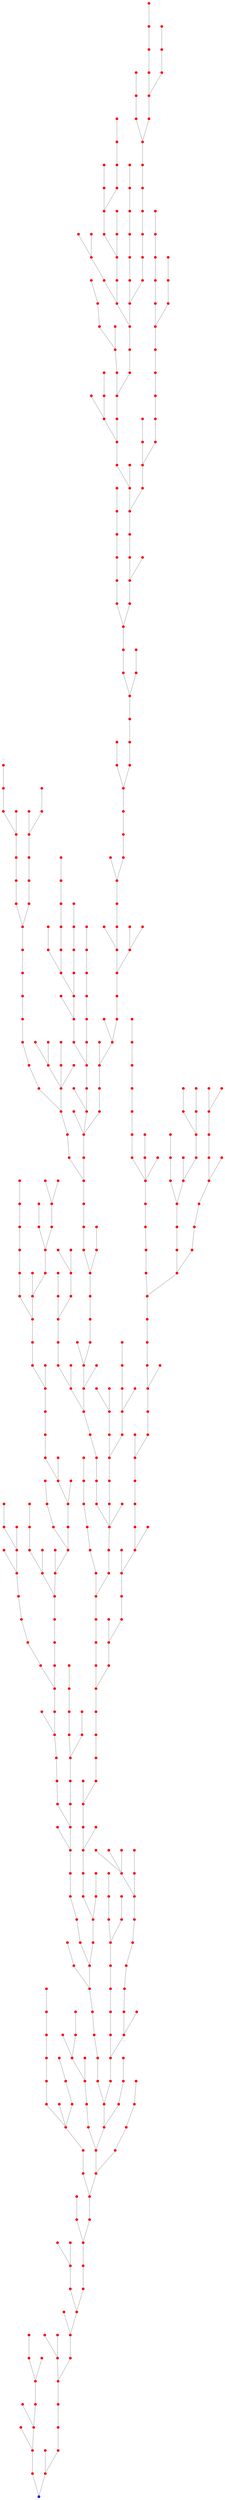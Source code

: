 graph {
	0 [color=blue pos="0.3517274684859548,0.2370518096036638!" shape=point]
	93 [color=red pos="0.3364399289955058,0.12122778451258309!" shape=point]
	93 -- 0 [color=gray]
	101 [color=red pos="0.2247678957211079,0.14613254252825936!" shape=point]
	101 -- 93 [color=gray]
	217 [color=red pos="0.17575332945687272,0.06749694953985985!" shape=point]
	217 -- 101 [color=gray]
	23 [color=red pos="0.39708545695414754,0.3644792357490818!" shape=point]
	23 -- 0 [color=gray]
	234 [color=red pos="0.37708953736210393,0.3899106855145922!" shape=point]
	234 -- 23 [color=gray]
	446 [color=red pos="0.12003749957627674,0.238089115691142!" shape=point]
	446 -- 101 [color=gray]
	395 [color=red pos="0.05536001708367788,0.19410462911757342!" shape=point]
	395 -- 446 [color=gray]
	342 [color=red pos="0.18892816996057915,0.37964244073664544!" shape=point]
	342 -- 446 [color=gray]
	248 [color=red pos="0.21258994951056387,0.4858123360033808!" shape=point]
	248 -- 342 [color=gray]
	372 [color=red pos="0.14407145899465013,0.504947808208577!" shape=point]
	372 -- 248 [color=gray]
	256 [color=red pos="0.14525611605672717,0.5550135884003704!" shape=point]
	256 -- 372 [color=gray]
	373 [color=red pos="0.3605927266331084,0.5515253277165035!" shape=point]
	373 -- 248 [color=gray]
	419 [color=red pos="0.54725016716006,0.30037968207886223!" shape=point]
	419 -- 23 [color=gray]
	404 [color=red pos="0.5382002620807604,0.21784152949002067!" shape=point]
	404 -- 419 [color=gray]
	498 [color=red pos="0.6469067383341338,0.16879053789408482!" shape=point]
	498 -- 404 [color=gray]
	301 [color=red pos="0.7566018873853939,0.2026244973805631!" shape=point]
	301 -- 498 [color=gray]
	296 [color=red pos="0.796226775809358,0.12248265157569938!" shape=point]
	296 -- 301 [color=gray]
	114 [color=red pos="0.7308416264576207,0.030951313523901458!" shape=point]
	114 -- 296 [color=gray]
	142 [color=red pos="0.8155505901593667,0.3632742655945198!" shape=point]
	142 -- 301 [color=gray]
	331 [color=red pos="0.9370432394892849,0.3628875560557363!" shape=point]
	331 -- 142 [color=gray]
	392 [color=red pos="1.0187083869312108,0.3292794508381154!" shape=point]
	392 -- 331 [color=gray]
	218 [color=red pos="0.915725264581905,0.5510272159600218!" shape=point]
	218 -- 331 [color=gray]
	159 [color=red pos="0.8228776773498763,0.6141235730712715!" shape=point]
	159 -- 218 [color=gray]
	421 [color=red pos="1.0593032383402625,0.5553579930034322!" shape=point]
	421 -- 218 [color=gray]
	228 [color=red pos="0.6734494806335602,0.5652863398580608!" shape=point]
	228 -- 159 [color=gray]
	75 [color=red pos="0.6628690916610829,0.48959713861706433!" shape=point]
	75 -- 228 [color=gray]
	313 [color=red pos="0.5600784491768067,0.5902159072833131!" shape=point]
	313 -- 228 [color=gray]
	192 [color=red pos="0.9660322695530303,0.032163845373251565!" shape=point]
	192 -- 296 [color=gray]
	118 [color=red pos="1.1201704221707751,0.7465945459151873!" shape=point]
	118 -- 421 [color=gray]
	325 [color=red pos="1.1283738656921232,0.7672535291868812!" shape=point]
	325 -- 118 [color=gray]
	306 [color=red pos="1.0603425313825663,0.7951557893364001!" shape=point]
	306 -- 325 [color=gray]
	161 [color=red pos="1.0431134897343877,0.9541250097962597!" shape=point]
	161 -- 306 [color=gray]
	136 [color=red pos="1.287696711351355,0.7200303820785083!" shape=point]
	136 -- 325 [color=gray]
	209 [color=red pos="1.4267829752173222,0.6535658236723063!" shape=point]
	209 -- 136 [color=gray]
	149 [color=red pos="1.2902731301880155,0.5456828321594291!" shape=point]
	149 -- 209 [color=gray]
	247 [color=red pos="1.4006280141283916,0.47131410570717636!" shape=point]
	247 -- 149 [color=gray]
	195 [color=red pos="1.3883739816983502,0.3785242534227504!" shape=point]
	195 -- 247 [color=gray]
	45 [color=red pos="1.4424147826681395,0.36249838686243807!" shape=point]
	45 -- 195 [color=gray]
	213 [color=red pos="1.462527260369904,0.3290588958091094!" shape=point]
	213 -- 45 [color=gray]
	315 [color=red pos="1.3288933873482653,0.39719087943451736!" shape=point]
	315 -- 195 [color=gray]
	294 [color=red pos="1.368636253948877,0.27125074095346235!" shape=point]
	294 -- 195 [color=gray]
	362 [color=red pos="1.3669574514777132,0.163620150290825!" shape=point]
	362 -- 294 [color=gray]
	128 [color=red pos="1.2478451217435964,0.15927204449794274!" shape=point]
	128 -- 362 [color=gray]
	238 [color=red pos="1.5371525528802454,0.8024504919125799!" shape=point]
	238 -- 209 [color=gray]
	189 [color=red pos="1.5886962766126684,0.9360878359505129!" shape=point]
	189 -- 238 [color=gray]
	380 [color=red pos="1.64223865800508,0.6616449285155217!" shape=point]
	380 -- 238 [color=gray]
	31 [color=red pos="1.8110120938442624,0.6946472283885528!" shape=point]
	31 -- 380 [color=gray]
	198 [color=red pos="1.9543372557566863,0.7239770872526234!" shape=point]
	198 -- 31 [color=gray]
	360 [color=red pos="2.0745428621489843,0.789005336914296!" shape=point]
	360 -- 198 [color=gray]
	40 [color=red pos="1.4173117284551844,1.002301060517032!" shape=point]
	40 -- 189 [color=gray]
	49 [color=red pos="1.36575469892201,1.0320409289193577!" shape=point]
	49 -- 40 [color=gray]
	426 [color=red pos="1.297339313392118,1.1066310038197509!" shape=point]
	426 -- 49 [color=gray]
	240 [color=red pos="1.371456265738845,1.205781445795231!" shape=point]
	240 -- 426 [color=gray]
	204 [color=red pos="1.3879560116753393,1.2700549561996075!" shape=point]
	204 -- 240 [color=gray]
	414 [color=red pos="1.445238892794551,1.1981684270596218!" shape=point]
	414 -- 240 [color=gray]
	38 [color=red pos="1.4189606687781264,1.1485300958937366!" shape=point]
	38 -- 414 [color=gray]
	284 [color=red pos="1.1387677881491225,1.1636807412817687!" shape=point]
	284 -- 426 [color=gray]
	156 [color=red pos="1.7434546450759676,1.0495600462250168!" shape=point]
	156 -- 189 [color=gray]
	443 [color=red pos="1.7236210954502424,1.2324431892680692!" shape=point]
	443 -- 156 [color=gray]
	65 [color=red pos="1.6626562731570815,1.303586452882298!" shape=point]
	65 -- 443 [color=gray]
	20 [color=red pos="1.634804000791152,1.4590511744475334!" shape=point]
	20 -- 65 [color=gray]
	487 [color=red pos="1.6386285615527472,1.6131927005054494!" shape=point]
	487 -- 20 [color=gray]
	103 [color=red pos="1.661980986572714,1.7871637464543126!" shape=point]
	103 -- 487 [color=gray]
	454 [color=red pos="1.6761799863357787,1.8556278545115816!" shape=point]
	454 -- 103 [color=gray]
	494 [color=red pos="1.6791941823189718,1.8816046672432667!" shape=point]
	494 -- 454 [color=gray]
	459 [color=red pos="1.7705394312886007,1.8991868937245342!" shape=point]
	459 -- 494 [color=gray]
	336 [color=red pos="1.5655127591005331,1.8609032009005078!" shape=point]
	336 -- 454 [color=gray]
	95 [color=red pos="1.5052126208952403,1.860297492481155!" shape=point]
	95 -- 336 [color=gray]
	436 [color=red pos="1.4474057400896663,1.8113454662714665!" shape=point]
	436 -- 95 [color=gray]
	329 [color=red pos="1.559595960945587,1.9397253099743255!" shape=point]
	329 -- 336 [color=gray]
	343 [color=red pos="1.5543829172392822,2.018373524776858!" shape=point]
	343 -- 329 [color=gray]
	1 [color=red pos="1.5792302982803048,2.03276057675794!" shape=point]
	1 -- 343 [color=gray]
	90 [color=red pos="1.6123061571559067,2.07735378322896!" shape=point]
	90 -- 1 [color=gray]
	286 [color=red pos="1.7004618107135294,2.1032893217225586!" shape=point]
	286 -- 90 [color=gray]
	468 [color=red pos="1.6646883544798081,2.1665798164134067!" shape=point]
	468 -- 286 [color=gray]
	120 [color=red pos="1.7531596707138606,2.017232288831509!" shape=point]
	120 -- 286 [color=gray]
	430 [color=red pos="1.4472848323626106,1.9920836972215548!" shape=point]
	430 -- 343 [color=gray]
	368 [color=red pos="1.7830878879772043,2.2433620007965542!" shape=point]
	368 -- 468 [color=gray]
	151 [color=red pos="1.8019492683126863,2.2402482749060124!" shape=point]
	151 -- 368 [color=gray]
	12 [color=red pos="1.8045623207651729,2.341246391093221!" shape=point]
	12 -- 368 [color=gray]
	384 [color=red pos="1.83674935713214,2.3668201550120798!" shape=point]
	384 -- 12 [color=gray]
	13 [color=red pos="1.873079155726876,2.409614321984688!" shape=point]
	13 -- 384 [color=gray]
	4 [color=red pos="1.923145397673883,2.530589422005748!" shape=point]
	4 -- 13 [color=gray]
	463 [color=red pos="1.8989538135083506,2.661289565322522!" shape=point]
	463 -- 4 [color=gray]
	350 [color=red pos="1.998509438141053,2.642535894418009!" shape=point]
	350 -- 463 [color=gray]
	187 [color=red pos="2.019238309888578,2.708602539624004!" shape=point]
	187 -- 350 [color=gray]
	184 [color=red pos="2.0557944185738997,2.6972723705622688!" shape=point]
	184 -- 187 [color=gray]
	351 [color=red pos="1.8074924149388587,2.724110711901131!" shape=point]
	351 -- 463 [color=gray]
	302 [color=red pos="1.6962185812947728,2.738004692168922!" shape=point]
	302 -- 351 [color=gray]
	458 [color=red pos="2.193313921422934,2.7554290085183197!" shape=point]
	458 -- 184 [color=gray]
	100 [color=red pos="2.2669788467843865,2.7700729275143328!" shape=point]
	100 -- 458 [color=gray]
	166 [color=red pos="2.381716550266714,2.751492884134849!" shape=point]
	166 -- 100 [color=gray]
	26 [color=red pos="2.4253021635965557,2.684575972583307!" shape=point]
	26 -- 166 [color=gray]
	262 [color=red pos="2.423729583426504,2.62999218052147!" shape=point]
	262 -- 26 [color=gray]
	211 [color=red pos="2.3578424760120633,2.638653041660318!" shape=point]
	211 -- 262 [color=gray]
	288 [color=red pos="1.3210937493925532,2.097965717550397!" shape=point]
	288 -- 430 [color=gray]
	332 [color=red pos="2.295434140455717,2.4844058554456!" shape=point]
	332 -- 211 [color=gray]
	163 [color=red pos="1.357605144457826,1.6659262864261617!" shape=point]
	163 -- 436 [color=gray]
	59 [color=red pos="1.3160326809826652,1.64316093695341!" shape=point]
	59 -- 163 [color=gray]
	324 [color=red pos="1.17570618687169,1.728936786292547!" shape=point]
	324 -- 59 [color=gray]
	318 [color=red pos="1.2164637522232864,1.8127950873719194!" shape=point]
	318 -- 324 [color=gray]
	278 [color=red pos="1.0404835055002097,1.767847230457277!" shape=point]
	278 -- 324 [color=gray]
	183 [color=red pos="0.964614827289481,1.8855320547038272!" shape=point]
	183 -- 278 [color=gray]
	314 [color=red pos="0.9806920343396652,2.0352849083611226!" shape=point]
	314 -- 183 [color=gray]
	356 [color=red pos="0.9711176323986948,2.06493189258366!" shape=point]
	356 -- 314 [color=gray]
	29 [color=red pos="1.0448243320631514,2.178714013566558!" shape=point]
	29 -- 356 [color=gray]
	465 [color=red pos="1.1106241919642468,2.1780142271472958!" shape=point]
	465 -- 29 [color=gray]
	496 [color=red pos="1.014301524171385,2.267150488602365!" shape=point]
	496 -- 29 [color=gray]
	99 [color=red pos="0.9294719087885057,2.301073754372527!" shape=point]
	99 -- 496 [color=gray]
	155 [color=red pos="0.9821427695541756,2.384501791513796!" shape=point]
	155 -- 99 [color=gray]
	467 [color=red pos="1.011900697885872,2.4462641287966433!" shape=point]
	467 -- 155 [color=gray]
	406 [color=red pos="0.9045597570426649,1.6878296182538963!" shape=point]
	406 -- 278 [color=gray]
	16 [color=red pos="0.8901248921188647,1.5527487381377658!" shape=point]
	16 -- 406 [color=gray]
	358 [color=red pos="0.9342976192599832,1.3945836649117753!" shape=point]
	358 -- 16 [color=gray]
	58 [color=red pos="1.0064344398018799,1.429822365103826!" shape=point]
	58 -- 358 [color=gray]
	273 [color=red pos="1.0898493581410915,1.4624229913033675!" shape=point]
	273 -- 58 [color=gray]
	304 [color=red pos="1.1968399400240073,1.4960703746043889!" shape=point]
	304 -- 273 [color=gray]
	81 [color=red pos="1.23972798697843,1.4126508404586353!" shape=point]
	81 -- 304 [color=gray]
	110 [color=red pos="2.1129950010299456,2.9070965554691655!" shape=point]
	110 -- 458 [color=gray]
	50 [color=red pos="2.1021857979311642,2.9094151966289927!" shape=point]
	50 -- 110 [color=gray]
	125 [color=red pos="2.023473541014468,2.970617896457712!" shape=point]
	125 -- 50 [color=gray]
	277 [color=red pos="2.0524564015945903,3.0245165996339263!" shape=point]
	277 -- 125 [color=gray]
	55 [color=red pos="1.9591944292931087,3.0069648736566505!" shape=point]
	55 -- 125 [color=gray]
	319 [color=red pos="1.9302347628477072,3.0787114806921205!" shape=point]
	319 -- 55 [color=gray]
	162 [color=red pos="1.965509522489906,2.8880998648838605!" shape=point]
	162 -- 125 [color=gray]
	347 [color=red pos="2.1460408752776226,3.110944040782566!" shape=point]
	347 -- 277 [color=gray]
	229 [color=red pos="1.8247026891649338,3.1693834488263914!" shape=point]
	229 -- 319 [color=gray]
	252 [color=red pos="1.8584310147513121,3.2042818673999327!" shape=point]
	252 -- 229 [color=gray]
	431 [color=red pos="1.782769771239677,3.2292094729949876!" shape=point]
	431 -- 229 [color=gray]
	52 [color=red pos="1.867419088248564,3.291106611949424!" shape=point]
	52 -- 252 [color=gray]
	160 [color=red pos="1.9453558053115048,3.250873740160867!" shape=point]
	160 -- 52 [color=gray]
	377 [color=red pos="1.6485409005914575,3.1971928078745293!" shape=point]
	377 -- 431 [color=gray]
	357 [color=red pos="1.6222825873971076,3.2918257277253105!" shape=point]
	357 -- 377 [color=gray]
	258 [color=red pos="1.6509344498294931,3.0368885994226034!" shape=point]
	258 -- 377 [color=gray]
	397 [color=red pos="1.5779354004612083,2.865419654308521!" shape=point]
	397 -- 302 [color=gray]
	488 [color=red pos="1.4468379871882466,3.3195774216661413!" shape=point]
	488 -- 357 [color=gray]
	398 [color=red pos="1.6256440866125628,2.572391853495612!" shape=point]
	398 -- 302 [color=gray]
	249 [color=red pos="1.5042187826312947,2.6751906033291126!" shape=point]
	249 -- 398 [color=gray]
	197 [color=red pos="1.4893156036563986,2.684329128684958!" shape=point]
	197 -- 249 [color=gray]
	148 [color=red pos="1.4911459847032367,2.7000777055050875!" shape=point]
	148 -- 197 [color=gray]
	263 [color=red pos="1.3867948675924673,2.666242508375564!" shape=point]
	263 -- 197 [color=gray]
	378 [color=red pos="1.27502053239557,2.7209207448164587!" shape=point]
	378 -- 263 [color=gray]
	293 [color=red pos="1.2505879616555404,2.8331428432944894!" shape=point]
	293 -- 378 [color=gray]
	312 [color=red pos="1.1754974840830124,2.8865442938126504!" shape=point]
	312 -- 293 [color=gray]
	409 [color=red pos="1.158314890773089,2.949424874110039!" shape=point]
	409 -- 312 [color=gray]
	205 [color=red pos="1.086549115578706,2.9239672924407953!" shape=point]
	205 -- 409 [color=gray]
	290 [color=red pos="1.0733977971912747,3.100623278946377!" shape=point]
	290 -- 409 [color=gray]
	227 [color=red pos="1.1187586515421923,3.2416493948704264!" shape=point]
	227 -- 290 [color=gray]
	141 [color=red pos="1.1276500045254707,3.3108514085940692!" shape=point]
	141 -- 227 [color=gray]
	367 [color=red pos="1.0633966740627931,3.363566329551918!" shape=point]
	367 -- 141 [color=gray]
	492 [color=red pos="1.2135030048158373,3.2692882088844213!" shape=point]
	492 -- 141 [color=gray]
	132 [color=red pos="0.9324781627774641,3.3896241846616237!" shape=point]
	132 -- 367 [color=gray]
	401 [color=red pos="0.8812892933905974,3.364376567068923!" shape=point]
	401 -- 132 [color=gray]
	48 [color=red pos="0.7862885147093364,3.391589507623732!" shape=point]
	48 -- 401 [color=gray]
	374 [color=red pos="0.7359608121229759,3.2412148583379143!" shape=point]
	374 -- 48 [color=gray]
	275 [color=red pos="0.6879585945086788,3.1174258416635694!" shape=point]
	275 -- 374 [color=gray]
	177 [color=red pos="0.5917513726215962,3.123162426306135!" shape=point]
	177 -- 275 [color=gray]
	322 [color=red pos="0.7202855331992875,3.547476055415948!" shape=point]
	322 -- 48 [color=gray]
	96 [color=red pos="0.6296592846766242,3.6981681619657216!" shape=point]
	96 -- 322 [color=gray]
	382 [color=red pos="0.6333806163533855,3.7744438566466987!" shape=point]
	382 -- 96 [color=gray]
	41 [color=red pos="0.6712445501465902,3.865914036757357!" shape=point]
	41 -- 382 [color=gray]
	35 [color=red pos="0.7535508784752771,3.948169502995995!" shape=point]
	35 -- 41 [color=gray]
	123 [color=red pos="0.8381506670323495,3.899471124536864!" shape=point]
	123 -- 35 [color=gray]
	311 [color=red pos="0.5586992012721637,3.940479359537065!" shape=point]
	311 -- 41 [color=gray]
	477 [color=red pos="0.6245564499535199,3.995645727047986!" shape=point]
	477 -- 311 [color=gray]
	37 [color=red pos="0.4582946387000808,3.243508093673599!" shape=point]
	37 -- 177 [color=gray]
	8 [color=red pos="0.3757996949662692,3.313151112382612!" shape=point]
	8 -- 37 [color=gray]
	245 [color=red pos="0.35105774145591706,3.2068779192112107!" shape=point]
	245 -- 8 [color=gray]
	87 [color=red pos="0.3014100588080004,3.4421778840790442!" shape=point]
	87 -- 8 [color=gray]
	6 [color=red pos="0.40610075414151314,3.0517814511703056!" shape=point]
	6 -- 245 [color=gray]
	126 [color=red pos="0.13775638082067276,3.4192867973379286!" shape=point]
	126 -- 87 [color=gray]
	152 [color=red pos="0.7485344957156399,2.282822527850684!" shape=point]
	152 -- 99 [color=gray]
	181 [color=red pos="0.5937982357892668,2.2478215617099924!" shape=point]
	181 -- 152 [color=gray]
	407 [color=red pos="0.47365190954520653,2.172991246033786!" shape=point]
	407 -- 181 [color=gray]
	212 [color=red pos="0.4410184315115262,2.1639983956336857!" shape=point]
	212 -- 407 [color=gray]
	438 [color=red pos="0.40677095272397645,2.1708686418530436!" shape=point]
	438 -- 212 [color=gray]
	208 [color=red pos="0.3847700778515897,2.253268367206556!" shape=point]
	208 -- 438 [color=gray]
	417 [color=red pos="0.38886663712982905,2.336722152308496!" shape=point]
	417 -- 208 [color=gray]
	239 [color=red pos="0.31161605388795666,2.3838063297035803!" shape=point]
	239 -- 417 [color=gray]
	214 [color=red pos="0.40822444694951887,2.0590464588397266!" shape=point]
	214 -- 212 [color=gray]
	291 [color=red pos="0.46217828278330897,2.0207883088763814!" shape=point]
	291 -- 214 [color=gray]
	237 [color=red pos="0.2650851995026162,2.1708294071642293!" shape=point]
	237 -- 438 [color=gray]
	280 [color=red pos="0.2746172858785303,1.98835440614911!" shape=point]
	280 -- 214 [color=gray]
	489 [color=red pos="0.25841225563343073,2.017188869025141!" shape=point]
	489 -- 280 [color=gray]
	464 [color=red pos="0.1577369624541709,2.030925784474125!" shape=point]
	464 -- 489 [color=gray]
	375 [color=red pos="0.09810101989940678,2.117237020829128!" shape=point]
	375 -- 464 [color=gray]
	42 [color=red pos="0.32182101490913695,1.8653152391094054!" shape=point]
	42 -- 280 [color=gray]
	386 [color=red pos="0.49026510251008126,1.8298382563649458!" shape=point]
	386 -- 42 [color=gray]
	242 [color=red pos="0.5904311739235069,1.8771158349170394!" shape=point]
	242 -- 386 [color=gray]
	127 [color=red pos="0.6053359721998728,1.7881683805582131!" shape=point]
	127 -- 242 [color=gray]
	316 [color=red pos="0.6178257765941373,1.6965555593907253!" shape=point]
	316 -- 127 [color=gray]
	53 [color=red pos="0.6643338578856501,1.548163548177195!" shape=point]
	53 -- 316 [color=gray]
	330 [color=red pos="0.5769461378952574,1.4071209063940757!" shape=point]
	330 -- 53 [color=gray]
	334 [color=red pos="0.4521533483658291,1.3473379861620876!" shape=point]
	334 -- 330 [color=gray]
	317 [color=red pos="0.4223098489067274,1.2697691942435818!" shape=point]
	317 -- 334 [color=gray]
	175 [color=red pos="0.34499656895732667,1.2576824290805457!" shape=point]
	175 -- 317 [color=gray]
	138 [color=red pos="0.31951941705881204,1.318494318707764!" shape=point]
	138 -- 175 [color=gray]
	143 [color=red pos="0.27521414242833186,1.4358780401603157!" shape=point]
	143 -- 138 [color=gray]
	469 [color=red pos="0.2174904426026294,1.4322065416889336!" shape=point]
	469 -- 143 [color=gray]
	447 [color=red pos="0.32236053154353206,1.1287773714234084!" shape=point]
	447 -- 175 [color=gray]
	165 [color=red pos="0.28108009491737684,1.1009085910459713!" shape=point]
	165 -- 447 [color=gray]
	33 [color=red pos="0.36227026423662245,1.056357601453167!" shape=point]
	33 -- 447 [color=gray]
	121 [color=red pos="0.37913161340267765,0.9647820545611103!" shape=point]
	121 -- 33 [color=gray]
	422 [color=red pos="0.3383925518731692,0.9410054223135749!" shape=point]
	422 -- 121 [color=gray]
	255 [color=red pos="0.21767864574724083,0.9287045082241789!" shape=point]
	255 -- 422 [color=gray]
	24 [color=red pos="0.09231105189198452,1.4853728072489378!" shape=point]
	24 -- 469 [color=gray]
	473 [color=red pos="0.03263558322480398,1.5429117201492106!" shape=point]
	473 -- 24 [color=gray]
	168 [color=red pos="0.713172629022254,1.3584019394558333!" shape=point]
	168 -- 330 [color=gray]
	193 [color=red pos="0.11687735965796664,1.6864504257167057!" shape=point]
	193 -- 473 [color=gray]
	383 [color=red pos="0.560113534991125,0.9930506722689172!" shape=point]
	383 -- 121 [color=gray]
	321 [color=red pos="0.6429690371372381,0.8915052667449457!" shape=point]
	321 -- 383 [color=gray]
	385 [color=red pos="0.5582103417439019,0.8009194215924151!" shape=point]
	385 -- 321 [color=gray]
	355 [color=red pos="0.4932273541791843,3.457669742659234!" shape=point]
	355 -- 8 [color=gray]
	135 [color=red pos="1.8983502360664692,0.9427924405810875!" shape=point]
	135 -- 156 [color=gray]
	490 [color=red pos="1.9439795956410268,1.0360990298429256!" shape=point]
	490 -- 135 [color=gray]
	3 [color=red pos="1.9848417841210901,1.0213774277176224!" shape=point]
	3 -- 490 [color=gray]
	427 [color=red pos="1.094137689614818,2.6164570838348613!" shape=point]
	427 -- 467 [color=gray]
	363 [color=red pos="1.0061435624345143,2.656546287426187!" shape=point]
	363 -- 427 [color=gray]
	289 [color=red pos="0.9717805557077561,2.680161202239911!" shape=point]
	289 -- 363 [color=gray]
	299 [color=red pos="0.8877846196876296,2.635843988904434!" shape=point]
	299 -- 289 [color=gray]
	146 [color=red pos="1.3890205580899981,3.1368015559315507!" shape=point]
	146 -- 488 [color=gray]
	429 [color=red pos="1.9565614271175544,3.462074943380197!" shape=point]
	429 -- 52 [color=gray]
	354 [color=red pos="0.749267888830973,1.9883721043105695!" shape=point]
	354 -- 242 [color=gray]
	85 [color=red pos="1.8870314279657334,1.338098889930218!" shape=point]
	85 -- 443 [color=gray]
	424 [color=red pos="2.075900353168375,1.3028632510021376!" shape=point]
	424 -- 85 [color=gray]
	461 [color=red pos="2.0946639934969444,1.1922492273889964!" shape=point]
	461 -- 424 [color=gray]
	399 [color=red pos="2.1991404706387048,1.0776637163392078!" shape=point]
	399 -- 461 [color=gray]
	111 [color=red pos="2.2017032250968236,0.9732969377883509!" shape=point]
	111 -- 399 [color=gray]
	191 [color=red pos="2.2627802670828316,0.9873849623583464!" shape=point]
	191 -- 111 [color=gray]
	139 [color=red pos="2.3399339692863506,0.9245870352807213!" shape=point]
	139 -- 191 [color=gray]
	124 [color=red pos="2.365457757898022,0.8807223566917521!" shape=point]
	124 -- 139 [color=gray]
	485 [color=red pos="2.404163765479508,0.898091650827713!" shape=point]
	485 -- 124 [color=gray]
	201 [color=red pos="2.366662268285059,0.9819252813755894!" shape=point]
	201 -- 139 [color=gray]
	379 [color=red pos="2.3285766506676704,1.0947599448310146!" shape=point]
	379 -- 201 [color=gray]
	243 [color=red pos="2.5320519685869454,0.9579249759464572!" shape=point]
	243 -- 485 [color=gray]
	466 [color=red pos="2.075555403028488,1.4933740098262582!" shape=point]
	466 -- 424 [color=gray]
	79 [color=red pos="2.0281641161055104,1.5295291853861936!" shape=point]
	79 -- 466 [color=gray]
	428 [color=red pos="1.9700172985525328,1.5562597175769732!" shape=point]
	428 -- 79 [color=gray]
	28 [color=red pos="1.8883857913233228,1.5754232947722646!" shape=point]
	28 -- 428 [color=gray]
	86 [color=red pos="1.8986511283717453,1.6260164214380453!" shape=point]
	86 -- 28 [color=gray]
	113 [color=red pos="2.164098747328481,1.4930560239389905!" shape=point]
	113 -- 466 [color=gray]
	339 [color=red pos="0.387969970393085,1.663293671819417!" shape=point]
	339 -- 386 [color=gray]
	272 [color=red pos="0.8395170474537781,0.8918722706354436!" shape=point]
	272 -- 321 [color=gray]
	167 [color=red pos="0.9392026870325325,1.1936999191105655!" shape=point]
	167 -- 358 [color=gray]
	5 [color=red pos="0.7516578835816494,1.1096120975234105!" shape=point]
	5 -- 167 [color=gray]
	475 [color=red pos="2.022554896451266,1.793961918973193!" shape=point]
	475 -- 86 [color=gray]
	491 [color=red pos="2.112329421494746,1.8762483259701077!" shape=point]
	491 -- 475 [color=gray]
	253 [color=red pos="2.1804091100839016,1.8483408585389962!" shape=point]
	253 -- 491 [color=gray]
	215 [color=red pos="2.1592160143967605,1.8056615739556618!" shape=point]
	215 -- 253 [color=gray]
	60 [color=red pos="2.2204749603344656,1.8045383077882597!" shape=point]
	60 -- 253 [color=gray]
	178 [color=red pos="2.0554376784701978,1.981012247259316!" shape=point]
	178 -- 491 [color=gray]
	271 [color=red pos="2.2059065085998695,1.9734809135069238!" shape=point]
	271 -- 253 [color=gray]
	207 [color=red pos="2.061225342216023,2.1235984057729205!" shape=point]
	207 -- 178 [color=gray]
	361 [color=red pos="1.0367998841560588,3.9815823334621543!" shape=point]
	361 -- 123 [color=gray]
	499 [color=red pos="2.199652747420873,3.3192813576999614!" shape=point]
	499 -- 347 [color=gray]
	366 [color=red pos="2.1746231554674527,3.3938824111985744!" shape=point]
	366 -- 499 [color=gray]
	7 [color=red pos="2.243244644068139,3.405721314765057!" shape=point]
	7 -- 366 [color=gray]
	199 [color=red pos="2.2286327630908915,3.498954533986291!" shape=point]
	199 -- 7 [color=gray]
	150 [color=red pos="2.223736372855676,3.5709690800438016!" shape=point]
	150 -- 199 [color=gray]
	231 [color=red pos="2.371980509329724,3.522980565402178!" shape=point]
	231 -- 199 [color=gray]
	408 [color=red pos="2.098109372881127,3.656204583735439!" shape=point]
	408 -- 150 [color=gray]
	471 [color=red pos="2.3645315455370617,3.2910644015382906!" shape=point]
	471 -- 7 [color=gray]
	402 [color=red pos="2.4620234957085856,3.3371691786050257!" shape=point]
	402 -- 471 [color=gray]
	328 [color=red pos="2.573540863953496,3.4535084188004563!" shape=point]
	328 -- 402 [color=gray]
	484 [color=red pos="2.6014492360666215,3.2174092183351433!" shape=point]
	484 -- 402 [color=gray]
	433 [color=red pos="2.6897271014553046,3.1934979866983357!" shape=point]
	433 -- 484 [color=gray]
	310 [color=red pos="2.7161573150977696,3.0984543459218745!" shape=point]
	310 -- 433 [color=gray]
	223 [color=red pos="2.726456835707351,3.0369273449120304!" shape=point]
	223 -- 310 [color=gray]
	389 [color=red pos="2.8230827047119975,3.0106009776811535!" shape=point]
	389 -- 223 [color=gray]
	134 [color=red pos="2.741906779298782,2.9048541367936416!" shape=point]
	134 -- 223 [color=gray]
	300 [color=red pos="2.6349494324840923,2.845362536442556!" shape=point]
	300 -- 134 [color=gray]
	203 [color=red pos="3.0070312425260273,3.044881171373461!" shape=point]
	203 -- 389 [color=gray]
	129 [color=red pos="3.0849433370786667,3.03944930382453!" shape=point]
	129 -- 203 [color=gray]
	352 [color=red pos="3.1124776145895425,3.0527653583923673!" shape=point]
	352 -- 129 [color=gray]
	108 [color=red pos="3.152344265898565,2.9796727138139407!" shape=point]
	108 -- 352 [color=gray]
	182 [color=red pos="3.211235615973232,3.097229261827717!" shape=point]
	182 -- 352 [color=gray]
	285 [color=red pos="3.267686261836132,3.130177779661341!" shape=point]
	285 -- 182 [color=gray]
	333 [color=red pos="3.209367013354548,3.233373961200696!" shape=point]
	333 -- 285 [color=gray]
	219 [color=red pos="3.3532150631955724,3.2232417702085514!" shape=point]
	219 -- 285 [color=gray]
	444 [color=red pos="3.408981880406372,3.179452140155927!" shape=point]
	444 -- 219 [color=gray]
	11 [color=red pos="3.3212357995581065,3.347755931094266!" shape=point]
	11 -- 219 [color=gray]
	486 [color=red pos="3.295016405175187,3.359363032716821!" shape=point]
	486 -- 11 [color=gray]
	453 [color=red pos="3.314617112422064,3.404593689329645!" shape=point]
	453 -- 486 [color=gray]
	457 [color=red pos="3.20156532439727,3.377884761438918!" shape=point]
	457 -- 486 [color=gray]
	66 [color=red pos="3.0329162749779917,2.832345218554992!" shape=point]
	66 -- 108 [color=gray]
	390 [color=red pos="3.05487706537502,2.6408064236715147!" shape=point]
	390 -- 66 [color=gray]
	449 [color=red pos="2.9669034115156085,2.5968756874346783!" shape=point]
	449 -- 390 [color=gray]
	107 [color=red pos="2.916316434249119,2.5318829957077487!" shape=point]
	107 -- 449 [color=gray]
	410 [color=red pos="3.136229038994763,2.5785190529425908!" shape=point]
	410 -- 390 [color=gray]
	348 [color=red pos="3.194141643320955,2.6009347259581097!" shape=point]
	348 -- 410 [color=gray]
	480 [color=red pos="3.102189657306942,2.511365967726482!" shape=point]
	480 -- 410 [color=gray]
	456 [color=red pos="3.081197103459773,2.5081943165715352!" shape=point]
	456 -- 480 [color=gray]
	98 [color=red pos="3.1997576588171475,2.6820305720710906!" shape=point]
	98 -- 348 [color=gray]
	71 [color=red pos="3.1932222347448858,2.5145832017991236!" shape=point]
	71 -- 410 [color=gray]
	292 [color=red pos="2.845762961504977,2.609481867816919!" shape=point]
	292 -- 107 [color=gray]
	411 [color=red pos="2.7897014198105827,2.609996283614655!" shape=point]
	411 -- 292 [color=gray]
	448 [color=red pos="3.307223780006344,2.591031182162895!" shape=point]
	448 -- 348 [color=gray]
	470 [color=red pos="2.7284567671615814,2.4894476020694043!" shape=point]
	470 -- 411 [color=gray]
	359 [color=red pos="2.6359992250462327,2.5222979553633094!" shape=point]
	359 -- 470 [color=gray]
	109 [color=red pos="2.553926993081256,2.4326339889530035!" shape=point]
	109 -- 359 [color=gray]
	405 [color=red pos="2.5736551837355197,2.3898418088371085!" shape=point]
	405 -- 109 [color=gray]
	44 [color=red pos="2.5474528457728773,2.3619836063239434!" shape=point]
	44 -- 405 [color=gray]
	482 [color=red pos="2.482640703172495,2.281182838119808!" shape=point]
	482 -- 44 [color=gray]
	364 [color=red pos="2.4171422374294003,2.1281383892217582!" shape=point]
	364 -- 482 [color=gray]
	439 [color=red pos="2.7068682654812717,2.263076435403493!" shape=point]
	439 -- 405 [color=gray]
	370 [color=red pos="2.6714448067583865,2.186311366186713!" shape=point]
	370 -- 439 [color=gray]
	283 [color=red pos="2.7382446579908177,2.1335209009757503!" shape=point]
	283 -- 370 [color=gray]
	72 [color=red pos="2.8712402098175773,2.064899678825174!" shape=point]
	72 -- 283 [color=gray]
	345 [color=red pos="2.8967635820275235,2.00448200369953!" shape=point]
	345 -- 72 [color=gray]
	369 [color=red pos="3.0494095634782603,2.1275799350033116!" shape=point]
	369 -- 72 [color=gray]
	432 [color=red pos="3.0963374125716245,2.271080292358919!" shape=point]
	432 -- 369 [color=gray]
	269 [color=red pos="2.5272864712640786,1.96589990206121!" shape=point]
	269 -- 364 [color=gray]
	472 [color=red pos="2.5188686907944535,1.9568525880902765!" shape=point]
	472 -- 269 [color=gray]
	440 [color=red pos="2.5213859441110187,1.8992058712497495!" shape=point]
	440 -- 472 [color=gray]
	122 [color=red pos="2.490425724175983,1.8686378610758747!" shape=point]
	122 -- 440 [color=gray]
	224 [color=red pos="2.666433146173377,1.945031961411047!" shape=point]
	224 -- 269 [color=gray]
	210 [color=red pos="3.3957173142629156,2.977896353910524!" shape=point]
	210 -- 285 [color=gray]
	307 [color=red pos="3.3887658475095157,2.9349443919748763!" shape=point]
	307 -- 210 [color=gray]
	221 [color=red pos="3.463630491400703,2.801564152578285!" shape=point]
	221 -- 307 [color=gray]
	338 [color=red pos="3.451446585964001,2.7894187414431797!" shape=point]
	338 -- 221 [color=gray]
	413 [color=red pos="3.5860705365614183,2.7604342819968006!" shape=point]
	413 -- 221 [color=gray]
	76 [color=red pos="3.6779419498356907,2.6410770170962157!" shape=point]
	76 -- 413 [color=gray]
	445 [color=red pos="3.593468991341052,2.943811949971109!" shape=point]
	445 -- 413 [color=gray]
	137 [color=red pos="3.739090612113049,2.9691208586069617!" shape=point]
	137 -- 445 [color=gray]
	474 [color=red pos="3.9349372036533388,3.0013138349702344!" shape=point]
	474 -- 137 [color=gray]
	451 [color=red pos="2.396240365946261,3.0941391169636203!" shape=point]
	451 -- 471 [color=gray]
	412 [color=red pos="3.9768648134261886,2.8012798732691215!" shape=point]
	412 -- 474 [color=gray]
	415 [color=red pos="3.928472775416011,2.7572168512613064!" shape=point]
	415 -- 412 [color=gray]
	266 [color=red pos="3.999547285686221,2.727974608243771!" shape=point]
	266 -- 412 [color=gray]
	295 [color=red pos="3.919352612137986,2.5909466460749084!" shape=point]
	295 -- 266 [color=gray]
	82 [color=red pos="3.907521854049104,2.4714039476808316!" shape=point]
	82 -- 295 [color=gray]
	250 [color=red pos="3.92735158930862,2.3305462250390483!" shape=point]
	250 -- 82 [color=gray]
	56 [color=red pos="3.706966341944189,2.412608503418413!" shape=point]
	56 -- 82 [color=gray]
	69 [color=red pos="3.636193492522181,2.396845907008293!" shape=point]
	69 -- 56 [color=gray]
	130 [color=red pos="3.5252019215517527,2.399954609156626!" shape=point]
	130 -- 69 [color=gray]
	476 [color=red pos="3.5343162856812755,2.3230025051656047!" shape=point]
	476 -- 130 [color=gray]
	341 [color=red pos="3.4586898105338073,2.236497318136811!" shape=point]
	341 -- 476 [color=gray]
	232 [color=red pos="3.3990114823778526,2.201695904048639!" shape=point]
	232 -- 341 [color=gray]
	320 [color=red pos="3.640732257910016,2.1567130741598097!" shape=point]
	320 -- 476 [color=gray]
	270 [color=red pos="3.703037013676627,2.1299855924981443!" shape=point]
	270 -- 320 [color=gray]
	276 [color=red pos="3.7769181039316106,2.10030208637444!" shape=point]
	276 -- 270 [color=gray]
	117 [color=red pos="3.853101348936562,1.9816321807938193!" shape=point]
	117 -- 276 [color=gray]
	80 [color=red pos="3.8899015782249338,1.8776646269090107!" shape=point]
	80 -- 117 [color=gray]
	452 [color=red pos="3.9499554896614124,2.039298681446694!" shape=point]
	452 -- 117 [color=gray]
	157 [color=red pos="3.990433718688556,2.0761913502297933!" shape=point]
	157 -- 452 [color=gray]
	57 [color=red pos="3.8505679237266364,1.6980180459027134!" shape=point]
	57 -- 80 [color=gray]
	119 [color=red pos="3.722736238822631,1.607570245864736!" shape=point]
	119 -- 57 [color=gray]
	481 [color=red pos="3.7275026619206226,1.5874270648112114!" shape=point]
	481 -- 119 [color=gray]
	416 [color=red pos="3.7764578863217984,1.5241625813431314!" shape=point]
	416 -- 481 [color=gray]
	387 [color=red pos="3.861940498419001,1.5247055920402!" shape=point]
	387 -- 416 [color=gray]
	140 [color=red pos="3.956459034051113,1.503059738186899!" shape=point]
	140 -- 387 [color=gray]
	259 [color=red pos="3.948912256004271,1.4690033235215902!" shape=point]
	259 -- 140 [color=gray]
	287 [color=red pos="3.688743691219489,1.7175947802831644!" shape=point]
	287 -- 119 [color=gray]
	282 [color=red pos="3.9221852213725783,1.3130694300265309!" shape=point]
	282 -- 259 [color=gray]
	15 [color=red pos="3.523797703769182,1.6864488410926914!" shape=point]
	15 -- 287 [color=gray]
	14 [color=red pos="3.504476000759697,1.629675868357467!" shape=point]
	14 -- 15 [color=gray]
	388 [color=red pos="3.434595788637046,1.438595403583057!" shape=point]
	388 -- 14 [color=gray]
	225 [color=red pos="3.2988987230579587,1.4364360363848458!" shape=point]
	225 -- 388 [color=gray]
	326 [color=red pos="3.2846414656305463,1.3665586698790277!" shape=point]
	326 -- 225 [color=gray]
	442 [color=red pos="3.3650897883080355,1.2302707758994185!" shape=point]
	442 -- 326 [color=gray]
	340 [color=red pos="3.4647636267291855,1.1492908298615516!" shape=point]
	340 -- 442 [color=gray]
	77 [color=red pos="3.5191484655636502,1.16761359395394!" shape=point]
	77 -- 340 [color=gray]
	186 [color=red pos="3.5675629299997893,1.1664987735519938!" shape=point]
	186 -- 77 [color=gray]
	235 [color=red pos="3.5264509633239824,1.2261361090092944!" shape=point]
	235 -- 77 [color=gray]
	34 [color=red pos="3.6312558896109355,1.3356550034056869!" shape=point]
	34 -- 235 [color=gray]
	94 [color=red pos="3.436731602361928,0.999120138265392!" shape=point]
	94 -- 340 [color=gray]
	281 [color=red pos="3.536911451707198,0.9689183690468837!" shape=point]
	281 -- 94 [color=gray]
	254 [color=red pos="3.645128115321572,1.0153548195068423!" shape=point]
	254 -- 281 [color=gray]
	153 [color=red pos="3.7173965683853196,0.9781757989702422!" shape=point]
	153 -- 254 [color=gray]
	226 [color=red pos="3.77679573745051,1.093440789898346!" shape=point]
	226 -- 153 [color=gray]
	176 [color=red pos="3.863254615903903,1.0406007518213505!" shape=point]
	176 -- 226 [color=gray]
	230 [color=red pos="3.8902791172740585,1.0584779627432286!" shape=point]
	230 -- 176 [color=gray]
	246 [color=red pos="3.8216073882410835,0.8615893437787165!" shape=point]
	246 -- 153 [color=gray]
	154 [color=red pos="3.1557303110420873,1.5423453919078969!" shape=point]
	154 -- 225 [color=gray]
	202 [color=red pos="3.113684627803471,1.5889827851853822!" shape=point]
	202 -- 154 [color=gray]
	309 [color=red pos="3.1598636407614396,1.637044524531726!" shape=point]
	309 -- 202 [color=gray]
	349 [color=red pos="3.184968636439055,1.662320885495335!" shape=point]
	349 -- 309 [color=gray]
	10 [color=red pos="3.0417413083044327,1.6720172953031676!" shape=point]
	10 -- 202 [color=gray]
	145 [color=red pos="2.9849168013331324,1.6072954396864865!" shape=point]
	145 -- 10 [color=gray]
	434 [color=red pos="2.900096191703033,1.7065981417721985!" shape=point]
	434 -- 145 [color=gray]
	19 [color=red pos="2.8007988132478476,1.5699576370458175!" shape=point]
	19 -- 434 [color=gray]
	391 [color=red pos="2.673146333292925,1.494082388729944!" shape=point]
	391 -- 19 [color=gray]
	68 [color=red pos="2.6833494969152047,1.3570552687962252!" shape=point]
	68 -- 391 [color=gray]
	61 [color=red pos="2.5687453494343924,1.2517281232785002!" shape=point]
	61 -- 68 [color=gray]
	180 [color=red pos="2.8570718727400806,1.318588811486761!" shape=point]
	180 -- 68 [color=gray]
	220 [color=red pos="2.8865033445990234,1.153221026612254!" shape=point]
	220 -- 180 [color=gray]
	423 [color=red pos="2.8863794505129796,1.0847815259893219!" shape=point]
	423 -- 220 [color=gray]
	216 [color=red pos="3.1653672408933846,1.2058722257270023!" shape=point]
	216 -- 326 [color=gray]
	47 [color=red pos="2.3984195907633667,1.372561098569208!" shape=point]
	47 -- 61 [color=gray]
	172 [color=red pos="2.412295969721495,1.4203215021312574!" shape=point]
	172 -- 47 [color=gray]
	43 [color=red pos="2.4411680311289965,1.4966426787696738!" shape=point]
	43 -- 172 [color=gray]
	222 [color=red pos="2.417717091882113,1.5544346148447645!" shape=point]
	222 -- 43 [color=gray]
	30 [color=red pos="2.9985676162736716,3.317460979117295!" shape=point]
	30 -- 457 [color=gray]
	365 [color=red pos="2.8858234370536913,3.427345871387639!" shape=point]
	365 -- 30 [color=gray]
	335 [color=red pos="2.899962047912267,3.5060546024901407!" shape=point]
	335 -- 365 [color=gray]
	22 [color=red pos="2.9665240433320523,3.6221974223563334!" shape=point]
	22 -- 335 [color=gray]
	64 [color=red pos="3.1071014560852204,3.5725285290685913!" shape=point]
	64 -- 22 [color=gray]
	174 [color=red pos="2.2698127655213827,3.781367442933372!" shape=point]
	174 -- 408 [color=gray]
	394 [color=red pos="2.2252075641971296,3.847379909830782!" shape=point]
	394 -- 174 [color=gray]
	279 [color=red pos="2.4283559045621086,3.7386344841419343!" shape=point]
	279 -- 174 [color=gray]
	400 [color=red pos="2.629824122569751,3.7769269341075646!" shape=point]
	400 -- 279 [color=gray]
	9 [color=red pos="2.661561047123314,3.8623735046445913!" shape=point]
	9 -- 400 [color=gray]
	297 [color=red pos="2.7747169680422106,3.749344315747105!" shape=point]
	297 -- 400 [color=gray]
	265 [color=red pos="0.40196098915396794,3.7831039033977643!" shape=point]
	265 -- 311 [color=gray]
	164 [color=red pos="0.2771534457371496,3.8537787813719144!" shape=point]
	164 -- 265 [color=gray]
	105 [color=red pos="0.3347276947133646,3.928195219183495!" shape=point]
	105 -- 164 [color=gray]
	435 [color=red pos="0.3345972564287565,3.9581247951223264!" shape=point]
	435 -- 105 [color=gray]
	194 [color=red pos="0.12152510583165688,3.9000189840980886!" shape=point]
	194 -- 164 [color=gray]
	185 [color=red pos="0.03923895690619794,3.830538042706508!" shape=point]
	185 -- 194 [color=gray]
	200 [color=red pos="0.8300179545649713,2.852305346272025!" shape=point]
	200 -- 289 [color=gray]
	236 [color=red pos="0.8163131668414243,2.8570433793529637!" shape=point]
	236 -- 200 [color=gray]
	260 [color=red pos="0.8477981032193815,2.8926367214347213!" shape=point]
	260 -- 200 [color=gray]
	497 [color=red pos="0.6263580524454411,2.849582279624805!" shape=point]
	497 -- 236 [color=gray]
	376 [color=red pos="0.3752730978403873,2.8302253791811633!" shape=point]
	376 -- 6 [color=gray]
	83 [color=red pos="0.33897675662482385,2.7164572575744472!" shape=point]
	83 -- 376 [color=gray]
	267 [color=red pos="0.2573679313782713,2.646221811619278!" shape=point]
	267 -- 83 [color=gray]
	264 [color=red pos="0.9195835474230427,3.6514339986901225!" shape=point]
	264 -- 322 [color=gray]
	173 [color=red pos="1.0760791247372445,3.757534750736786!" shape=point]
	173 -- 264 [color=gray]
	147 [color=red pos="1.1913828234695893,3.757277849880595!" shape=point]
	147 -- 173 [color=gray]
	441 [color=red pos="1.28784036965033,3.8113781572557683!" shape=point]
	441 -- 147 [color=gray]
	27 [color=red pos="1.3831068704706428,3.7339227259934438!" shape=point]
	27 -- 441 [color=gray]
	62 [color=red pos="1.2835401621294826,3.944335012565976!" shape=point]
	62 -- 441 [color=gray]
	460 [color=red pos="1.5627960729709098,3.676989515661906!" shape=point]
	460 -- 27 [color=gray]
	102 [color=red pos="1.5366546377668184,3.864039853508111!" shape=point]
	102 -- 460 [color=gray]
	479 [color=red pos="1.4797321502353178,3.9448390213875726!" shape=point]
	479 -- 102 [color=gray]
	462 [color=red pos="1.64226898435507,3.9322686036418633!" shape=point]
	462 -- 102 [color=gray]
	171 [color=red pos="3.5265223295832375,0.7389691255051178!" shape=point]
	171 -- 281 [color=gray]
	455 [color=red pos="3.379260455343633,0.7023088996737838!" shape=point]
	455 -- 171 [color=gray]
	420 [color=red pos="3.3532165850150353,0.5317297429090004!" shape=point]
	420 -- 455 [color=gray]
	97 [color=red pos="3.4540988046007692,0.48936016452035025!" shape=point]
	97 -- 420 [color=gray]
	450 [color=red pos="3.4044277064531334,0.4163424527925126!" shape=point]
	450 -- 97 [color=gray]
	393 [color=red pos="3.4395265756441673,0.3859993905536112!" shape=point]
	393 -- 450 [color=gray]
	144 [color=red pos="3.3710518711217965,0.30931088754527725!" shape=point]
	144 -- 393 [color=gray]
	188 [color=red pos="3.5025495800879183,0.26916645882788703!" shape=point]
	188 -- 393 [color=gray]
	133 [color=red pos="3.2082013547930828,0.4580115025330347!" shape=point]
	133 -- 420 [color=gray]
	346 [color=red pos="3.197714067989893,0.3294905566221682!" shape=point]
	346 -- 133 [color=gray]
	381 [color=red pos="3.2087299040314226,0.2744113167566957!" shape=point]
	381 -- 346 [color=gray]
	495 [color=red pos="3.6241564586137667,0.5149290585523301!" shape=point]
	495 -- 97 [color=gray]
	179 [color=red pos="3.645699502028697,0.5268278574103609!" shape=point]
	179 -- 495 [color=gray]
	403 [color=red pos="3.6640143538579917,0.4820822993335674!" shape=point]
	403 -- 179 [color=gray]
	425 [color=red pos="3.667624603358716,0.5954484665779072!" shape=point]
	425 -- 179 [color=gray]
	437 [color=red pos="3.7187184865575884,0.36150040432986064!" shape=point]
	437 -- 403 [color=gray]
	92 [color=red pos="3.8731515296284003,0.3045574987324837!" shape=point]
	92 -- 437 [color=gray]
	104 [color=red pos="3.124642240968196,0.6172771870815272!" shape=point]
	104 -- 133 [color=gray]
	244 [color=red pos="3.0639368248516803,0.6853600251094338!" shape=point]
	244 -- 104 [color=gray]
	67 [color=red pos="2.9788325356242704,0.7700702788391882!" shape=point]
	67 -- 244 [color=gray]
	89 [color=red pos="3.6945223147460946,0.1722661077440848!" shape=point]
	89 -- 437 [color=gray]
	493 [color=red pos="3.6682582830305304,0.16580905779789035!" shape=point]
	493 -- 89 [color=gray]
	396 [color=red pos="3.539643731887491,0.0479034712518005!" shape=point]
	396 -- 493 [color=gray]
	106 [color=red pos="3.490088613968682,0.050694184517240615!" shape=point]
	106 -- 396 [color=gray]
	21 [color=red pos="3.17927447994865,0.07923352037603415!" shape=point]
	21 -- 381 [color=gray]
	32 [color=red pos="3.003013929346968,0.18215179517961033!" shape=point]
	32 -- 21 [color=gray]
	74 [color=red pos="2.809441446321,0.6477443549826973!" shape=point]
	74 -- 67 [color=gray]
	54 [color=red pos="2.752755713545973,0.6320702815385655!" shape=point]
	54 -- 74 [color=gray]
	478 [color=red pos="2.581968755678488,0.7099351319257359!" shape=point]
	478 -- 54 [color=gray]
	323 [color=red pos="2.4506254429427248,0.5722593948787793!" shape=point]
	323 -- 478 [color=gray]
	483 [color=red pos="2.537614542417942,0.5215760484087464!" shape=point]
	483 -- 323 [color=gray]
	241 [color=red pos="2.402863926292543,0.4505126239660524!" shape=point]
	241 -- 323 [color=gray]
	115 [color=red pos="2.285601677027904,0.3782471933643303!" shape=point]
	115 -- 241 [color=gray]
	158 [color=red pos="2.2535571526847265,0.38001955526555786!" shape=point]
	158 -- 115 [color=gray]
	51 [color=red pos="2.163147733214853,0.43151926387767814!" shape=point]
	51 -- 158 [color=gray]
	63 [color=red pos="2.3400852687414653,0.283034273980205!" shape=point]
	63 -- 115 [color=gray]
	257 [color=red pos="2.3101911195762312,0.22008198361578302!" shape=point]
	257 -- 63 [color=gray]
	84 [color=red pos="2.048782329504926,0.26396328354655285!" shape=point]
	84 -- 51 [color=gray]
	327 [color=red pos="2.4088447979638534,0.029813986279691562!" shape=point]
	327 -- 257 [color=gray]
	25 [color=red pos="3.978852832002405,0.11057622785760923!" shape=point]
	25 -- 92 [color=gray]
	91 [color=red pos="3.535631649529736,1.9179008115074012!" shape=point]
	91 -- 15 [color=gray]
	78 [color=red pos="2.9366893713468034,0.4063766343739639!" shape=point]
	78 -- 32 [color=gray]
	251 [color=red pos="2.9185623790238098,0.4398463823195575!" shape=point]
	251 -- 78 [color=gray]
	268 [color=red pos="1.697350082832255,0.3296546267137743!" shape=point]
	268 -- 213 [color=gray]
	131 [color=red pos="1.6150929201379678,0.14232155815891812!" shape=point]
	131 -- 268 [color=gray]
	418 [color=red pos="1.7182438093574026,0.025707626058571353!" shape=point]
	418 -- 131 [color=gray]
	233 [color=red pos="1.8184875909296592,0.13953850520207256!" shape=point]
	233 -- 418 [color=gray]
	116 [color=red pos="2.0492757301440045,0.028674777232585935!" shape=point]
	116 -- 84 [color=gray]
	17 [color=red pos="3.50039463395324,3.559959891751735!" shape=point]
	17 -- 453 [color=gray]
	190 [color=red pos="3.6009141587348266,3.4539934420763605!" shape=point]
	190 -- 17 [color=gray]
	298 [color=red pos="3.5164182005680726,3.7841370522449393!" shape=point]
	298 -- 17 [color=gray]
	196 [color=red pos="3.5889538456236236,3.8203786738117667!" shape=point]
	196 -- 298 [color=gray]
	18 [color=red pos="3.5862355488195985,3.9198949405993186!" shape=point]
	18 -- 196 [color=gray]
	308 [color=red pos="3.6886629511240074,3.8253426862877116!" shape=point]
	308 -- 196 [color=gray]
	274 [color=red pos="3.6970663221219797,3.8064365349557656!" shape=point]
	274 -- 308 [color=gray]
	46 [color=red pos="3.684354299155233,3.9925509695697814!" shape=point]
	46 -- 18 [color=gray]
	353 [color=red pos="3.8792165551571793,3.7321319162195876!" shape=point]
	353 -- 274 [color=gray]
	39 [color=red pos="3.924945063107854,3.7962848176762596!" shape=point]
	39 -- 353 [color=gray]
	2 [color=red pos="3.975371419140703,3.938641395704263!" shape=point]
	2 -- 39 [color=gray]
	337 [color=red pos="3.3027034724042794,3.8370090558782066!" shape=point]
	337 -- 298 [color=gray]
	170 [color=red pos="3.212645239873951,3.936026860470547!" shape=point]
	170 -- 337 [color=gray]
	36 [color=red pos="3.104307295567777,3.939749978395154!" shape=point]
	36 -- 170 [color=gray]
	303 [color=red pos="2.975849223982871,3.9117824821062106!" shape=point]
	303 -- 36 [color=gray]
	70 [color=red pos="2.662244050516106,0.306298635742257!" shape=point]
	70 -- 483 [color=gray]
	206 [color=red pos="2.5938491431948187,0.26146537401455916!" shape=point]
	206 -- 70 [color=gray]
	305 [color=red pos="0.015218329295707989,2.726934789645141!" shape=point]
	305 -- 267 [color=gray]
	371 [color=red pos="3.9284124683048,0.5935137196784503!" shape=point]
	371 -- 425 [color=gray]
	261 [color=red pos="3.8867180181275347,3.2626618853608123!" shape=point]
	261 -- 474 [color=gray]
	344 [color=red pos="3.951490362216012,3.2916139919305936!" shape=point]
	344 -- 261 [color=gray]
	88 [color=red pos="3.808285286810829,3.2710240109760056!" shape=point]
	88 -- 261 [color=gray]
	169 [color=red pos="1.9897351250809212,3.9742558738620035!" shape=point]
	169 -- 394 [color=gray]
	112 [color=red pos="0.11955482860739419,2.9736428656735834!" shape=point]
	112 -- 305 [color=gray]
	73 [color=red pos="1.3613067748445973,2.385555844630185!" shape=point]
	73 -- 263 [color=gray]
}

